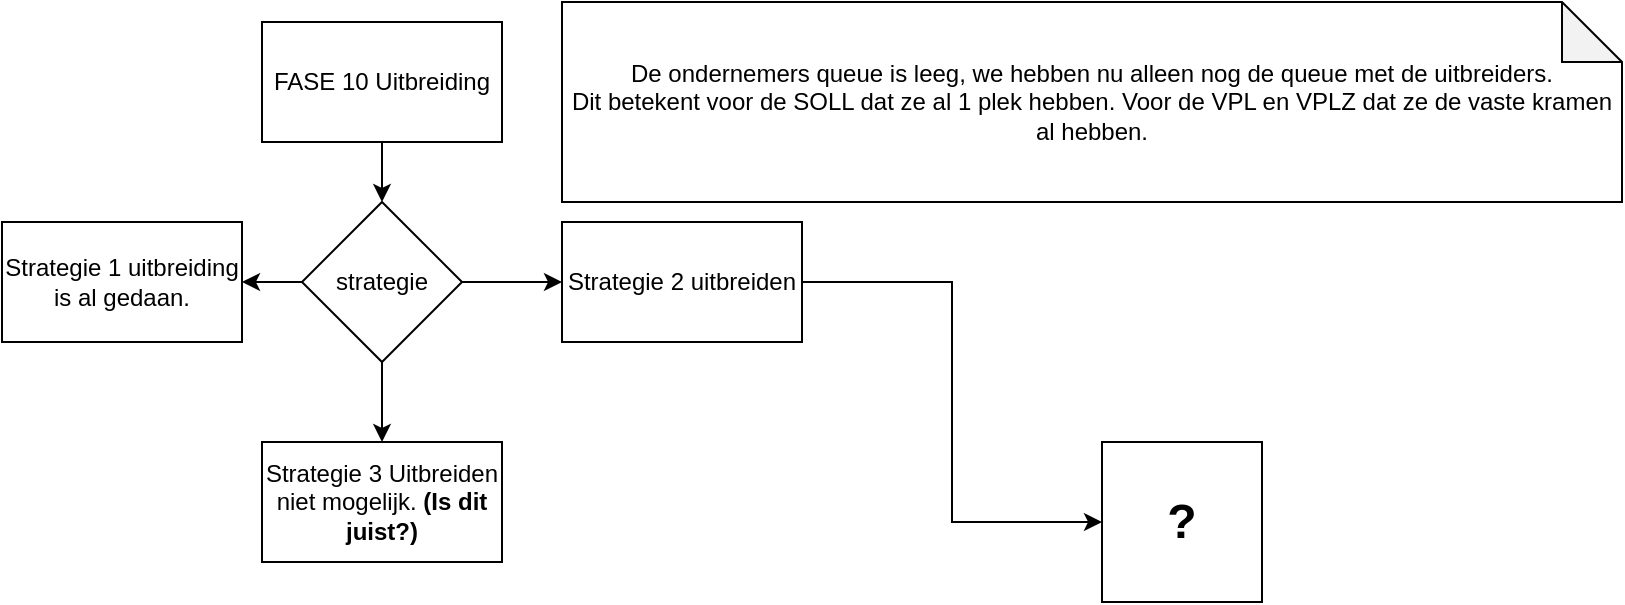 <mxfile version="15.8.1" type="device"><diagram id="6Wyp5CZZXiOFokiEdv9J" name="Page-1"><mxGraphModel dx="888" dy="472" grid="1" gridSize="10" guides="1" tooltips="1" connect="1" arrows="1" fold="1" page="1" pageScale="1" pageWidth="850" pageHeight="1100" math="0" shadow="0"><root><mxCell id="0"/><mxCell id="1" parent="0"/><mxCell id="SyWw_6MeKcFzz6-Uje9w-6" style="edgeStyle=orthogonalEdgeStyle;rounded=0;orthogonalLoop=1;jettySize=auto;html=1;entryX=0.5;entryY=0;entryDx=0;entryDy=0;" edge="1" parent="1" source="SyWw_6MeKcFzz6-Uje9w-1" target="SyWw_6MeKcFzz6-Uje9w-2"><mxGeometry relative="1" as="geometry"/></mxCell><mxCell id="SyWw_6MeKcFzz6-Uje9w-1" value="FASE 10 Uitbreiding" style="rounded=0;whiteSpace=wrap;html=1;" vertex="1" parent="1"><mxGeometry x="160" y="20" width="120" height="60" as="geometry"/></mxCell><mxCell id="SyWw_6MeKcFzz6-Uje9w-5" style="edgeStyle=orthogonalEdgeStyle;rounded=0;orthogonalLoop=1;jettySize=auto;html=1;" edge="1" parent="1" source="SyWw_6MeKcFzz6-Uje9w-2" target="SyWw_6MeKcFzz6-Uje9w-4"><mxGeometry relative="1" as="geometry"/></mxCell><mxCell id="SyWw_6MeKcFzz6-Uje9w-8" style="edgeStyle=orthogonalEdgeStyle;rounded=0;orthogonalLoop=1;jettySize=auto;html=1;" edge="1" parent="1" source="SyWw_6MeKcFzz6-Uje9w-2" target="SyWw_6MeKcFzz6-Uje9w-7"><mxGeometry relative="1" as="geometry"/></mxCell><mxCell id="SyWw_6MeKcFzz6-Uje9w-10" style="edgeStyle=orthogonalEdgeStyle;rounded=0;orthogonalLoop=1;jettySize=auto;html=1;entryX=0.5;entryY=0;entryDx=0;entryDy=0;" edge="1" parent="1" source="SyWw_6MeKcFzz6-Uje9w-2" target="SyWw_6MeKcFzz6-Uje9w-9"><mxGeometry relative="1" as="geometry"/></mxCell><mxCell id="SyWw_6MeKcFzz6-Uje9w-2" value="strategie" style="rhombus;whiteSpace=wrap;html=1;" vertex="1" parent="1"><mxGeometry x="180" y="110" width="80" height="80" as="geometry"/></mxCell><mxCell id="SyWw_6MeKcFzz6-Uje9w-4" value="Strategie 1 uitbreiding is al gedaan." style="rounded=0;whiteSpace=wrap;html=1;" vertex="1" parent="1"><mxGeometry x="30" y="120" width="120" height="60" as="geometry"/></mxCell><mxCell id="SyWw_6MeKcFzz6-Uje9w-13" style="edgeStyle=orthogonalEdgeStyle;rounded=0;orthogonalLoop=1;jettySize=auto;html=1;entryX=0;entryY=0.5;entryDx=0;entryDy=0;fontSize=24;" edge="1" parent="1" source="SyWw_6MeKcFzz6-Uje9w-7" target="SyWw_6MeKcFzz6-Uje9w-12"><mxGeometry relative="1" as="geometry"/></mxCell><mxCell id="SyWw_6MeKcFzz6-Uje9w-7" value="Strategie 2 uitbreiden" style="rounded=0;whiteSpace=wrap;html=1;" vertex="1" parent="1"><mxGeometry x="310" y="120" width="120" height="60" as="geometry"/></mxCell><mxCell id="SyWw_6MeKcFzz6-Uje9w-9" value="Strategie 3 Uitbreiden niet mogelijk.&lt;b&gt; (Is dit juist?)&lt;/b&gt;" style="rounded=0;whiteSpace=wrap;html=1;" vertex="1" parent="1"><mxGeometry x="160" y="230" width="120" height="60" as="geometry"/></mxCell><mxCell id="SyWw_6MeKcFzz6-Uje9w-11" value="De ondernemers queue is leeg, we hebben nu alleen nog de queue met de uitbreiders.&lt;br&gt;Dit betekent voor de SOLL dat ze al 1 plek hebben. Voor de VPL en VPLZ dat ze de vaste kramen al hebben." style="shape=note;whiteSpace=wrap;html=1;backgroundOutline=1;darkOpacity=0.05;" vertex="1" parent="1"><mxGeometry x="310" y="10" width="530" height="100" as="geometry"/></mxCell><mxCell id="SyWw_6MeKcFzz6-Uje9w-12" value="&lt;font style=&quot;font-size: 24px&quot;&gt;&lt;b&gt;?&lt;/b&gt;&lt;/font&gt;" style="whiteSpace=wrap;html=1;aspect=fixed;" vertex="1" parent="1"><mxGeometry x="580" y="230" width="80" height="80" as="geometry"/></mxCell></root></mxGraphModel></diagram></mxfile>